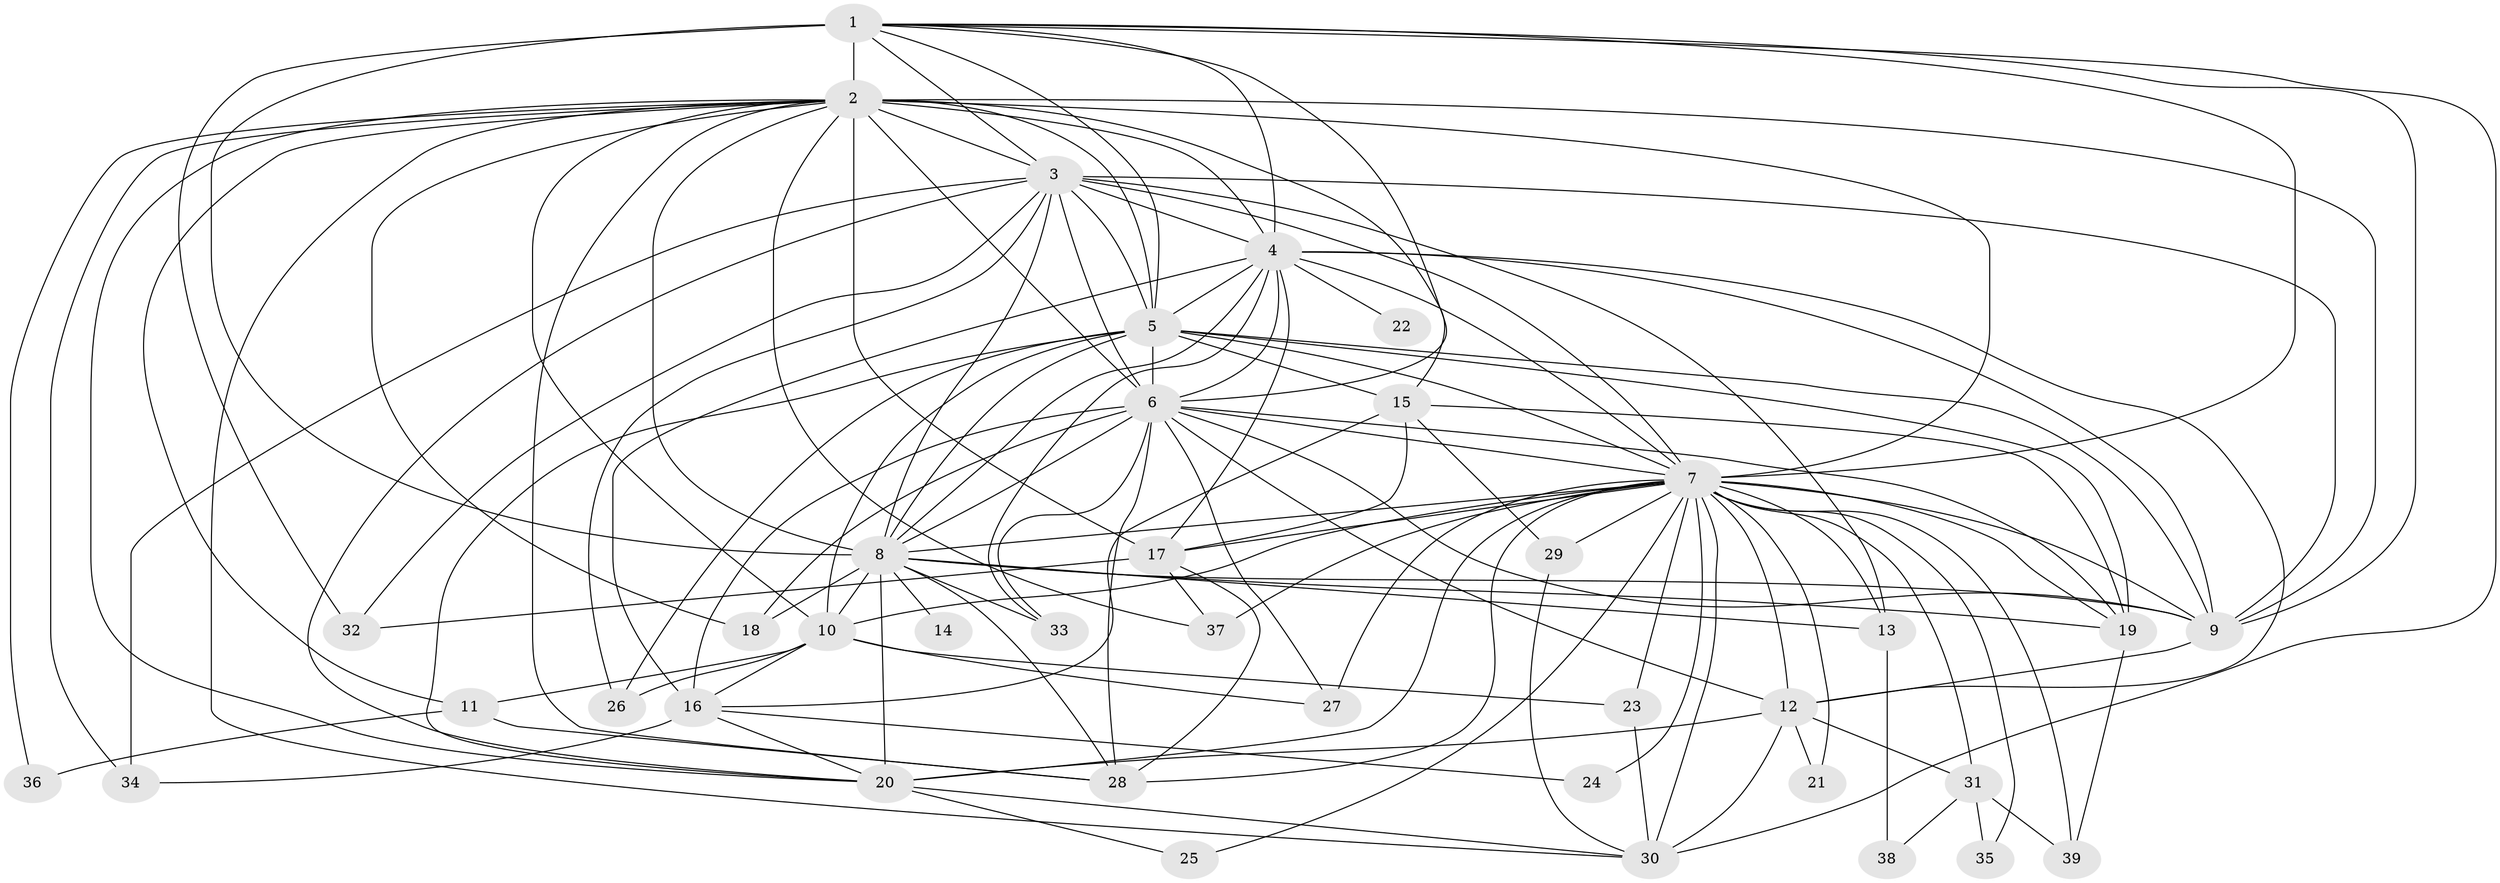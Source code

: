// original degree distribution, {14: 0.00819672131147541, 28: 0.00819672131147541, 18: 0.01639344262295082, 26: 0.00819672131147541, 24: 0.00819672131147541, 35: 0.00819672131147541, 22: 0.00819672131147541, 30: 0.00819672131147541, 23: 0.00819672131147541, 5: 0.06557377049180328, 2: 0.5491803278688525, 4: 0.06557377049180328, 3: 0.22131147540983606, 7: 0.00819672131147541, 6: 0.00819672131147541}
// Generated by graph-tools (version 1.1) at 2025/49/03/04/25 22:49:59]
// undirected, 39 vertices, 128 edges
graph export_dot {
  node [color=gray90,style=filled];
  1;
  2;
  3;
  4;
  5;
  6;
  7;
  8;
  9;
  10;
  11;
  12;
  13;
  14;
  15;
  16;
  17;
  18;
  19;
  20;
  21;
  22;
  23;
  24;
  25;
  26;
  27;
  28;
  29;
  30;
  31;
  32;
  33;
  34;
  35;
  36;
  37;
  38;
  39;
  1 -- 2 [weight=3.0];
  1 -- 3 [weight=1.0];
  1 -- 4 [weight=1.0];
  1 -- 5 [weight=1.0];
  1 -- 6 [weight=1.0];
  1 -- 7 [weight=1.0];
  1 -- 8 [weight=3.0];
  1 -- 9 [weight=1.0];
  1 -- 30 [weight=1.0];
  1 -- 32 [weight=2.0];
  2 -- 3 [weight=1.0];
  2 -- 4 [weight=3.0];
  2 -- 5 [weight=3.0];
  2 -- 6 [weight=2.0];
  2 -- 7 [weight=2.0];
  2 -- 8 [weight=16.0];
  2 -- 9 [weight=4.0];
  2 -- 10 [weight=1.0];
  2 -- 11 [weight=2.0];
  2 -- 15 [weight=2.0];
  2 -- 17 [weight=12.0];
  2 -- 18 [weight=1.0];
  2 -- 20 [weight=1.0];
  2 -- 28 [weight=1.0];
  2 -- 30 [weight=1.0];
  2 -- 34 [weight=1.0];
  2 -- 36 [weight=1.0];
  2 -- 37 [weight=1.0];
  3 -- 4 [weight=1.0];
  3 -- 5 [weight=1.0];
  3 -- 6 [weight=1.0];
  3 -- 7 [weight=1.0];
  3 -- 8 [weight=3.0];
  3 -- 9 [weight=1.0];
  3 -- 13 [weight=2.0];
  3 -- 20 [weight=1.0];
  3 -- 26 [weight=1.0];
  3 -- 32 [weight=1.0];
  3 -- 34 [weight=3.0];
  4 -- 5 [weight=1.0];
  4 -- 6 [weight=1.0];
  4 -- 7 [weight=2.0];
  4 -- 8 [weight=2.0];
  4 -- 9 [weight=2.0];
  4 -- 12 [weight=1.0];
  4 -- 16 [weight=2.0];
  4 -- 17 [weight=1.0];
  4 -- 22 [weight=1.0];
  4 -- 33 [weight=1.0];
  5 -- 6 [weight=1.0];
  5 -- 7 [weight=1.0];
  5 -- 8 [weight=2.0];
  5 -- 9 [weight=2.0];
  5 -- 10 [weight=2.0];
  5 -- 15 [weight=6.0];
  5 -- 19 [weight=3.0];
  5 -- 20 [weight=2.0];
  5 -- 26 [weight=1.0];
  6 -- 7 [weight=1.0];
  6 -- 8 [weight=2.0];
  6 -- 9 [weight=2.0];
  6 -- 12 [weight=1.0];
  6 -- 16 [weight=6.0];
  6 -- 18 [weight=1.0];
  6 -- 19 [weight=1.0];
  6 -- 27 [weight=1.0];
  6 -- 28 [weight=2.0];
  6 -- 33 [weight=1.0];
  7 -- 8 [weight=2.0];
  7 -- 9 [weight=2.0];
  7 -- 10 [weight=1.0];
  7 -- 12 [weight=2.0];
  7 -- 13 [weight=1.0];
  7 -- 17 [weight=2.0];
  7 -- 19 [weight=1.0];
  7 -- 20 [weight=1.0];
  7 -- 21 [weight=1.0];
  7 -- 23 [weight=1.0];
  7 -- 24 [weight=1.0];
  7 -- 25 [weight=1.0];
  7 -- 27 [weight=1.0];
  7 -- 28 [weight=1.0];
  7 -- 29 [weight=1.0];
  7 -- 30 [weight=1.0];
  7 -- 31 [weight=2.0];
  7 -- 35 [weight=1.0];
  7 -- 37 [weight=1.0];
  7 -- 39 [weight=1.0];
  8 -- 9 [weight=3.0];
  8 -- 10 [weight=1.0];
  8 -- 13 [weight=1.0];
  8 -- 14 [weight=3.0];
  8 -- 18 [weight=1.0];
  8 -- 19 [weight=1.0];
  8 -- 20 [weight=6.0];
  8 -- 28 [weight=1.0];
  8 -- 33 [weight=1.0];
  9 -- 12 [weight=6.0];
  10 -- 11 [weight=1.0];
  10 -- 16 [weight=1.0];
  10 -- 23 [weight=1.0];
  10 -- 26 [weight=1.0];
  10 -- 27 [weight=1.0];
  11 -- 28 [weight=1.0];
  11 -- 36 [weight=1.0];
  12 -- 20 [weight=1.0];
  12 -- 21 [weight=1.0];
  12 -- 30 [weight=1.0];
  12 -- 31 [weight=1.0];
  13 -- 38 [weight=1.0];
  15 -- 16 [weight=1.0];
  15 -- 17 [weight=1.0];
  15 -- 19 [weight=1.0];
  15 -- 29 [weight=1.0];
  16 -- 20 [weight=2.0];
  16 -- 24 [weight=1.0];
  16 -- 34 [weight=2.0];
  17 -- 28 [weight=1.0];
  17 -- 32 [weight=1.0];
  17 -- 37 [weight=1.0];
  19 -- 39 [weight=1.0];
  20 -- 25 [weight=1.0];
  20 -- 30 [weight=1.0];
  23 -- 30 [weight=1.0];
  29 -- 30 [weight=1.0];
  31 -- 35 [weight=1.0];
  31 -- 38 [weight=1.0];
  31 -- 39 [weight=1.0];
}
